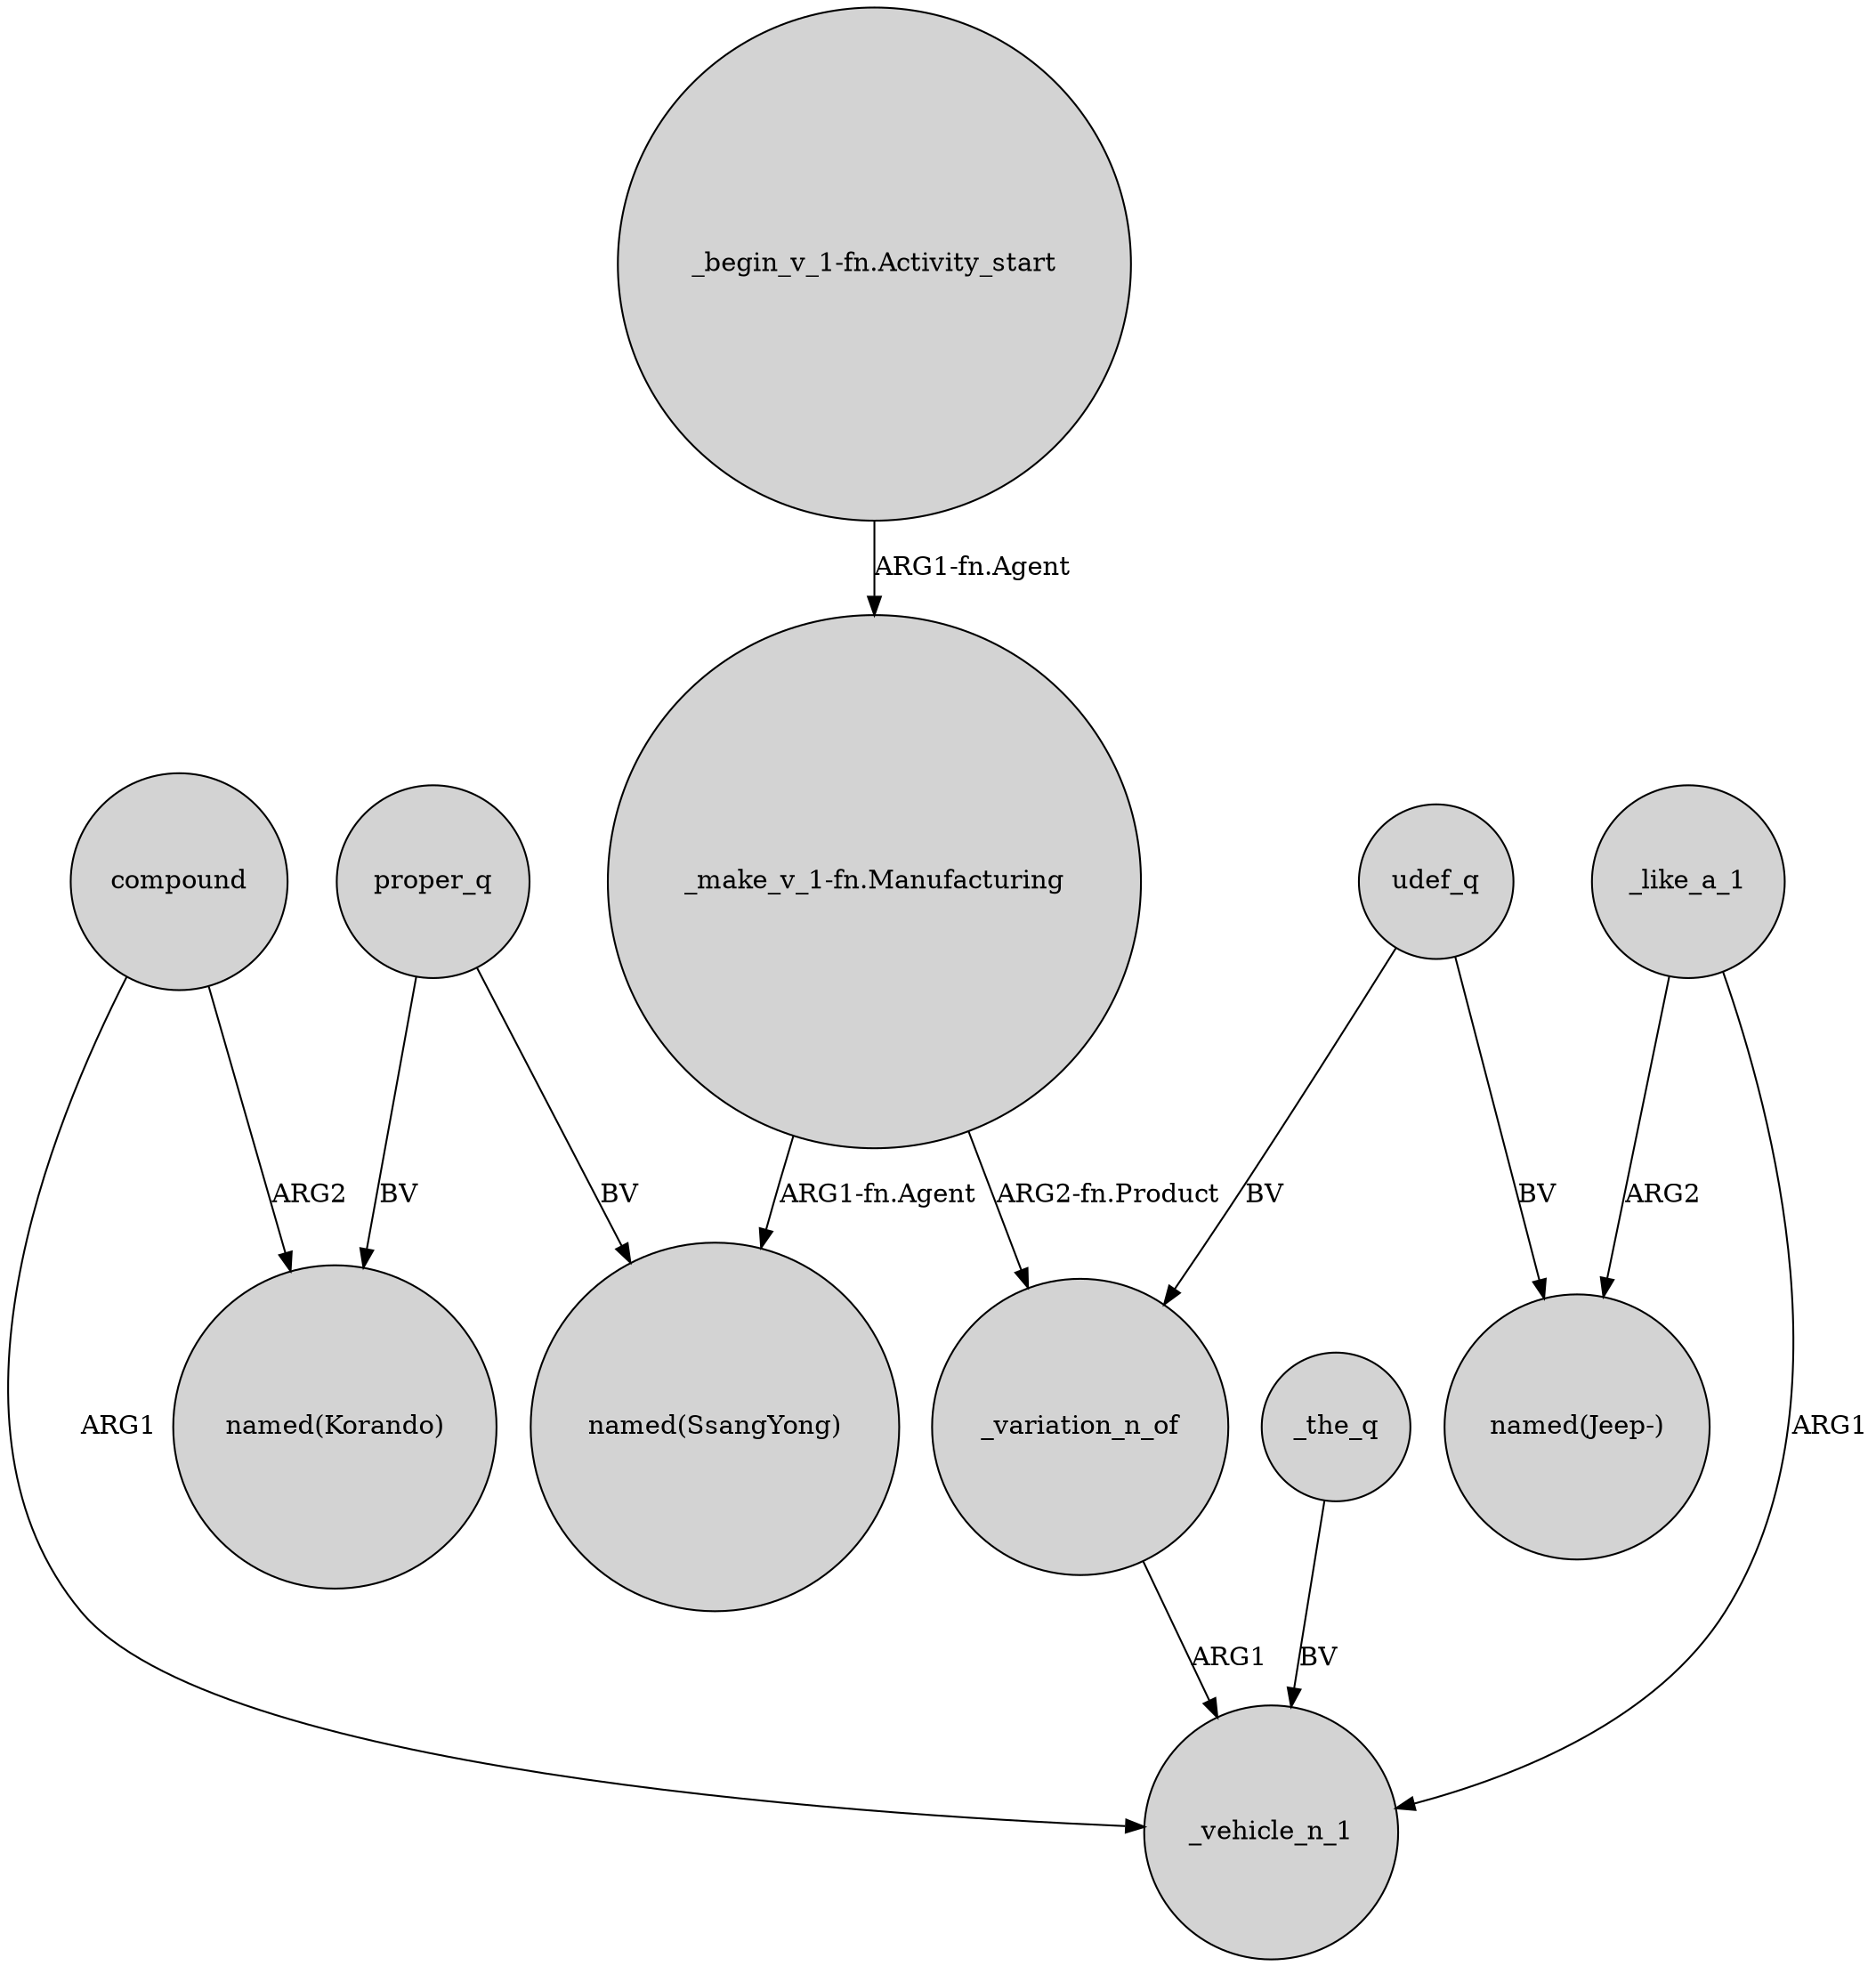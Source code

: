 digraph {
	node [shape=circle style=filled]
	compound -> "named(Korando)" [label=ARG2]
	proper_q -> "named(Korando)" [label=BV]
	_variation_n_of -> _vehicle_n_1 [label=ARG1]
	_the_q -> _vehicle_n_1 [label=BV]
	_like_a_1 -> "named(Jeep-)" [label=ARG2]
	"_begin_v_1-fn.Activity_start" -> "_make_v_1-fn.Manufacturing" [label="ARG1-fn.Agent"]
	compound -> _vehicle_n_1 [label=ARG1]
	udef_q -> _variation_n_of [label=BV]
	udef_q -> "named(Jeep-)" [label=BV]
	"_make_v_1-fn.Manufacturing" -> "named(SsangYong)" [label="ARG1-fn.Agent"]
	proper_q -> "named(SsangYong)" [label=BV]
	"_make_v_1-fn.Manufacturing" -> _variation_n_of [label="ARG2-fn.Product"]
	_like_a_1 -> _vehicle_n_1 [label=ARG1]
}
